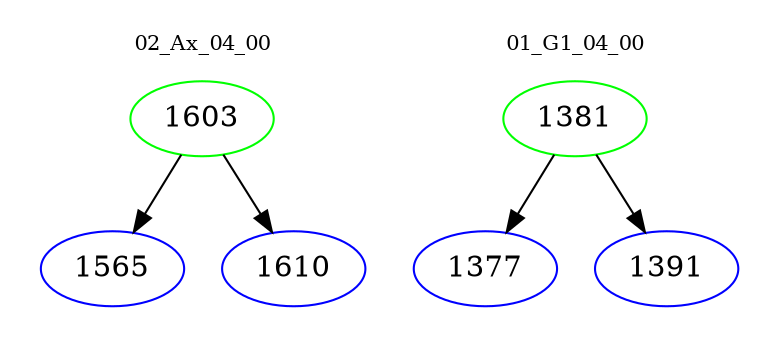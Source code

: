 digraph{
subgraph cluster_0 {
color = white
label = "02_Ax_04_00";
fontsize=10;
T0_1603 [label="1603", color="green"]
T0_1603 -> T0_1565 [color="black"]
T0_1565 [label="1565", color="blue"]
T0_1603 -> T0_1610 [color="black"]
T0_1610 [label="1610", color="blue"]
}
subgraph cluster_1 {
color = white
label = "01_G1_04_00";
fontsize=10;
T1_1381 [label="1381", color="green"]
T1_1381 -> T1_1377 [color="black"]
T1_1377 [label="1377", color="blue"]
T1_1381 -> T1_1391 [color="black"]
T1_1391 [label="1391", color="blue"]
}
}
